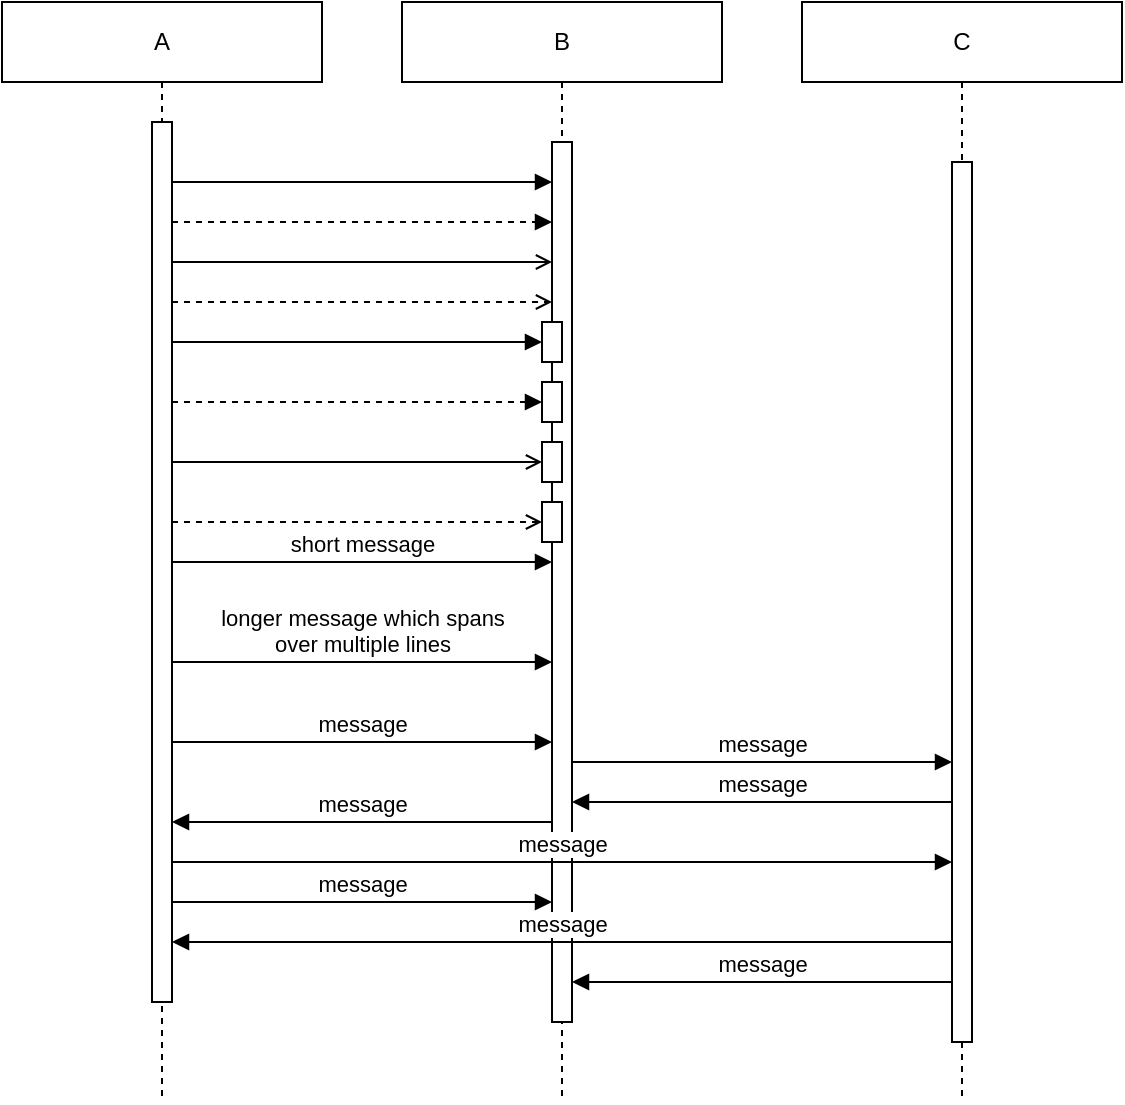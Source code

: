 <mxfile version="26.2.2">
  <diagram name="Diagram" id="test-1">
    <mxGraphModel dx="0" dy="0" grid="1" gridSize="10" guides="1" tooltips="1" connect="1" arrows="1" fold="1" page="0" pageScale="1" pageWidth="851" pageHeight="1100" background="#ffffff" math="0" shadow="0">
      <root>
        <mxCell id="0" />
        <mxCell id="1" parent="0" />
        <mxCell id="test-2" value="A" parent="1" style="shape=umlLifeline;perimeter=lifelinePerimeter;whiteSpace=wrap;html=1;container=1;dropTarget=0;collapsible=0;recursiveResize=0;outlineConnect=0;portConstraint=eastwest;newEdgeStyle={&quot;curved&quot;:0,&quot;rounded&quot;:0};" vertex="1">
          <mxGeometry x="0" y="0" width="160" height="550" as="geometry" />
        </mxCell>
        <mxCell id="test-3" value="B" parent="1" style="shape=umlLifeline;perimeter=lifelinePerimeter;whiteSpace=wrap;html=1;container=1;dropTarget=0;collapsible=0;recursiveResize=0;outlineConnect=0;portConstraint=eastwest;newEdgeStyle={&quot;curved&quot;:0,&quot;rounded&quot;:0};" vertex="1">
          <mxGeometry x="200" y="0" width="160" height="550" as="geometry" />
        </mxCell>
        <mxCell id="test-4" value="C" parent="1" style="shape=umlLifeline;perimeter=lifelinePerimeter;whiteSpace=wrap;html=1;container=1;dropTarget=0;collapsible=0;recursiveResize=0;outlineConnect=0;portConstraint=eastwest;newEdgeStyle={&quot;curved&quot;:0,&quot;rounded&quot;:0};" vertex="1">
          <mxGeometry x="400" y="0" width="160" height="550" as="geometry" />
        </mxCell>
        <mxCell id="test-5" value="" parent="test-2" style="html=1;points=[[0,0,0,0,5],[0,1,0,0,-5],[1,0,0,0,5],[1,1,0,0,-5]];perimeter=orthogonalPerimeter;outlineConnect=0;targetShapes=umlLifeline;portConstraint=eastwest;newEdgeStyle={&quot;curved&quot;:0,&quot;rounded&quot;:0};" vertex="1">
          <mxGeometry x="75.0" y="60" width="10" height="440" as="geometry" />
        </mxCell>
        <mxCell id="test-6" value="" parent="test-3" style="html=1;points=[[0,0,0,0,5],[0,1,0,0,-5],[1,0,0,0,5],[1,1,0,0,-5]];perimeter=orthogonalPerimeter;outlineConnect=0;targetShapes=umlLifeline;portConstraint=eastwest;newEdgeStyle={&quot;curved&quot;:0,&quot;rounded&quot;:0};" vertex="1">
          <mxGeometry x="75.0" y="70" width="10" height="440" as="geometry" />
        </mxCell>
        <mxCell id="test-7" value="" parent="test-4" style="html=1;points=[[0,0,0,0,5],[0,1,0,0,-5],[1,0,0,0,5],[1,1,0,0,-5]];perimeter=orthogonalPerimeter;outlineConnect=0;targetShapes=umlLifeline;portConstraint=eastwest;newEdgeStyle={&quot;curved&quot;:0,&quot;rounded&quot;:0};" vertex="1">
          <mxGeometry x="75.0" y="80" width="10" height="440" as="geometry" />
        </mxCell>
        <mxCell id="test-8" value="" parent="1" style="html=1;curved=0;rounded=0;align=center;verticalAlign=bottom;endArrow=block;dashed=0;" edge="1" source="test-5" target="test-6">
          <mxGeometry relative="1" as="geometry">
            <mxPoint as="targetPoint" />
            <mxPoint as="sourcePoint" />
            <Array as="points">
              <mxPoint x="180.0" y="90" />
            </Array>
          </mxGeometry>
        </mxCell>
        <mxCell id="test-9" value="" parent="1" style="html=1;curved=0;rounded=0;align=center;verticalAlign=bottom;endArrow=block;dashed=1;" edge="1" source="test-5" target="test-6">
          <mxGeometry relative="1" as="geometry">
            <mxPoint as="targetPoint" />
            <mxPoint as="sourcePoint" />
            <Array as="points">
              <mxPoint x="180.0" y="110" />
            </Array>
          </mxGeometry>
        </mxCell>
        <mxCell id="test-10" value="" parent="1" style="html=1;curved=0;rounded=0;align=center;verticalAlign=bottom;endArrow=open;dashed=0;" edge="1" source="test-5" target="test-6">
          <mxGeometry relative="1" as="geometry">
            <mxPoint as="targetPoint" />
            <mxPoint as="sourcePoint" />
            <Array as="points">
              <mxPoint x="180.0" y="130" />
            </Array>
          </mxGeometry>
        </mxCell>
        <mxCell id="test-11" value="" parent="1" style="html=1;curved=0;rounded=0;align=center;verticalAlign=bottom;endArrow=open;dashed=1;" edge="1" source="test-5" target="test-6">
          <mxGeometry relative="1" as="geometry">
            <mxPoint as="targetPoint" />
            <mxPoint as="sourcePoint" />
            <Array as="points">
              <mxPoint x="180.0" y="150" />
            </Array>
          </mxGeometry>
        </mxCell>
        <mxCell id="test-12" value="" parent="test-3" style="html=1;points=[[0,0,0,0,5],[0,1,0,0,-5],[1,0,0,0,5],[1,1,0,0,-5]];perimeter=orthogonalPerimeter;outlineConnect=0;targetShapes=umlLifeline;portConstraint=eastwest;newEdgeStyle={&quot;curved&quot;:0,&quot;rounded&quot;:0};" vertex="1">
          <mxGeometry x="70.0" y="160" width="10" height="20" as="geometry" />
        </mxCell>
        <mxCell id="test-13" value="" parent="1" style="html=1;curved=0;rounded=0;align=center;verticalAlign=bottom;endArrow=block;dashed=0;" edge="1" source="test-5" target="test-12">
          <mxGeometry relative="1" as="geometry">
            <mxPoint as="targetPoint" />
            <mxPoint as="sourcePoint" />
            <Array as="points">
              <mxPoint x="180.0" y="170" />
            </Array>
          </mxGeometry>
        </mxCell>
        <mxCell id="test-14" value="" parent="test-3" style="html=1;points=[[0,0,0,0,5],[0,1,0,0,-5],[1,0,0,0,5],[1,1,0,0,-5]];perimeter=orthogonalPerimeter;outlineConnect=0;targetShapes=umlLifeline;portConstraint=eastwest;newEdgeStyle={&quot;curved&quot;:0,&quot;rounded&quot;:0};" vertex="1">
          <mxGeometry x="70.0" y="190" width="10" height="20" as="geometry" />
        </mxCell>
        <mxCell id="test-15" value="" parent="1" style="html=1;curved=0;rounded=0;align=center;verticalAlign=bottom;endArrow=block;dashed=1;" edge="1" source="test-5" target="test-14">
          <mxGeometry relative="1" as="geometry">
            <mxPoint as="targetPoint" />
            <mxPoint as="sourcePoint" />
            <Array as="points">
              <mxPoint x="180.0" y="200" />
            </Array>
          </mxGeometry>
        </mxCell>
        <mxCell id="test-16" value="" parent="test-3" style="html=1;points=[[0,0,0,0,5],[0,1,0,0,-5],[1,0,0,0,5],[1,1,0,0,-5]];perimeter=orthogonalPerimeter;outlineConnect=0;targetShapes=umlLifeline;portConstraint=eastwest;newEdgeStyle={&quot;curved&quot;:0,&quot;rounded&quot;:0};" vertex="1">
          <mxGeometry x="70.0" y="220" width="10" height="20" as="geometry" />
        </mxCell>
        <mxCell id="test-17" value="" parent="1" style="html=1;curved=0;rounded=0;align=center;verticalAlign=bottom;endArrow=open;dashed=0;" edge="1" source="test-5" target="test-16">
          <mxGeometry relative="1" as="geometry">
            <mxPoint as="targetPoint" />
            <mxPoint as="sourcePoint" />
            <Array as="points">
              <mxPoint x="180.0" y="230" />
            </Array>
          </mxGeometry>
        </mxCell>
        <mxCell id="test-18" value="" parent="test-3" style="html=1;points=[[0,0,0,0,5],[0,1,0,0,-5],[1,0,0,0,5],[1,1,0,0,-5]];perimeter=orthogonalPerimeter;outlineConnect=0;targetShapes=umlLifeline;portConstraint=eastwest;newEdgeStyle={&quot;curved&quot;:0,&quot;rounded&quot;:0};" vertex="1">
          <mxGeometry x="70.0" y="250" width="10" height="20" as="geometry" />
        </mxCell>
        <mxCell id="test-19" value="" parent="1" style="html=1;curved=0;rounded=0;align=center;verticalAlign=bottom;endArrow=open;dashed=1;" edge="1" source="test-5" target="test-18">
          <mxGeometry relative="1" as="geometry">
            <mxPoint as="targetPoint" />
            <mxPoint as="sourcePoint" />
            <Array as="points">
              <mxPoint x="180.0" y="260" />
            </Array>
          </mxGeometry>
        </mxCell>
        <mxCell id="test-20" value="short message" parent="1" style="html=1;curved=0;rounded=0;align=center;verticalAlign=bottom;endArrow=block;dashed=0;" edge="1" source="test-5" target="test-6">
          <mxGeometry relative="1" as="geometry">
            <mxPoint as="targetPoint" />
            <mxPoint as="sourcePoint" />
            <Array as="points">
              <mxPoint x="180.0" y="280" />
            </Array>
          </mxGeometry>
        </mxCell>
        <mxCell id="test-21" value="longer message which spans&lt;br/&gt;over multiple lines" parent="1" style="html=1;curved=0;rounded=0;align=center;verticalAlign=bottom;endArrow=block;dashed=0;" edge="1" source="test-5" target="test-6">
          <mxGeometry relative="1" as="geometry">
            <mxPoint as="targetPoint" />
            <mxPoint as="sourcePoint" />
            <Array as="points">
              <mxPoint x="180.0" y="330" />
            </Array>
          </mxGeometry>
        </mxCell>
        <mxCell id="test-22" value="message" parent="1" style="html=1;curved=0;rounded=0;align=center;verticalAlign=bottom;endArrow=block;dashed=0;" edge="1" source="test-5" target="test-6">
          <mxGeometry relative="1" as="geometry">
            <mxPoint as="targetPoint" />
            <mxPoint as="sourcePoint" />
            <Array as="points">
              <mxPoint x="180.0" y="370" />
            </Array>
          </mxGeometry>
        </mxCell>
        <mxCell id="test-23" value="message" parent="1" style="html=1;curved=0;rounded=0;align=center;verticalAlign=bottom;endArrow=block;dashed=0;" edge="1" source="test-6" target="test-7">
          <mxGeometry relative="1" as="geometry">
            <mxPoint as="targetPoint" />
            <mxPoint as="sourcePoint" />
            <Array as="points">
              <mxPoint x="380.0" y="380" />
            </Array>
          </mxGeometry>
        </mxCell>
        <mxCell id="test-24" value="message" parent="1" style="html=1;curved=0;rounded=0;align=center;verticalAlign=bottom;endArrow=block;dashed=0;" edge="1" source="test-7" target="test-6">
          <mxGeometry relative="1" as="geometry">
            <mxPoint as="targetPoint" />
            <mxPoint as="sourcePoint" />
            <Array as="points">
              <mxPoint x="380.0" y="400" />
            </Array>
          </mxGeometry>
        </mxCell>
        <mxCell id="test-25" value="message" parent="1" style="html=1;curved=0;rounded=0;align=center;verticalAlign=bottom;endArrow=block;dashed=0;" edge="1" source="test-6" target="test-5">
          <mxGeometry relative="1" as="geometry">
            <mxPoint as="targetPoint" />
            <mxPoint as="sourcePoint" />
            <Array as="points">
              <mxPoint x="180.0" y="410" />
            </Array>
          </mxGeometry>
        </mxCell>
        <mxCell id="test-26" value="message" parent="1" style="html=1;curved=0;rounded=0;align=center;verticalAlign=bottom;endArrow=block;dashed=0;" edge="1" source="test-5" target="test-7">
          <mxGeometry relative="1" as="geometry">
            <mxPoint as="targetPoint" />
            <mxPoint as="sourcePoint" />
            <Array as="points">
              <mxPoint x="280.0" y="430" />
            </Array>
          </mxGeometry>
        </mxCell>
        <mxCell id="test-27" value="message" parent="1" style="html=1;curved=0;rounded=0;align=center;verticalAlign=bottom;endArrow=block;dashed=0;" edge="1" source="test-5" target="test-6">
          <mxGeometry relative="1" as="geometry">
            <mxPoint as="targetPoint" />
            <mxPoint as="sourcePoint" />
            <Array as="points">
              <mxPoint x="180.0" y="450" />
            </Array>
          </mxGeometry>
        </mxCell>
        <mxCell id="test-28" value="message" parent="1" style="html=1;curved=0;rounded=0;align=center;verticalAlign=bottom;endArrow=block;dashed=0;" edge="1" source="test-7" target="test-5">
          <mxGeometry relative="1" as="geometry">
            <mxPoint as="targetPoint" />
            <mxPoint as="sourcePoint" />
            <Array as="points">
              <mxPoint x="280.0" y="470" />
            </Array>
          </mxGeometry>
        </mxCell>
        <mxCell id="test-29" value="message" parent="1" style="html=1;curved=0;rounded=0;align=center;verticalAlign=bottom;endArrow=block;dashed=0;" edge="1" source="test-7" target="test-6">
          <mxGeometry relative="1" as="geometry">
            <mxPoint as="targetPoint" />
            <mxPoint as="sourcePoint" />
            <Array as="points">
              <mxPoint x="380.0" y="490" />
            </Array>
          </mxGeometry>
        </mxCell>
      </root>
    </mxGraphModel>
  </diagram>
</mxfile>
